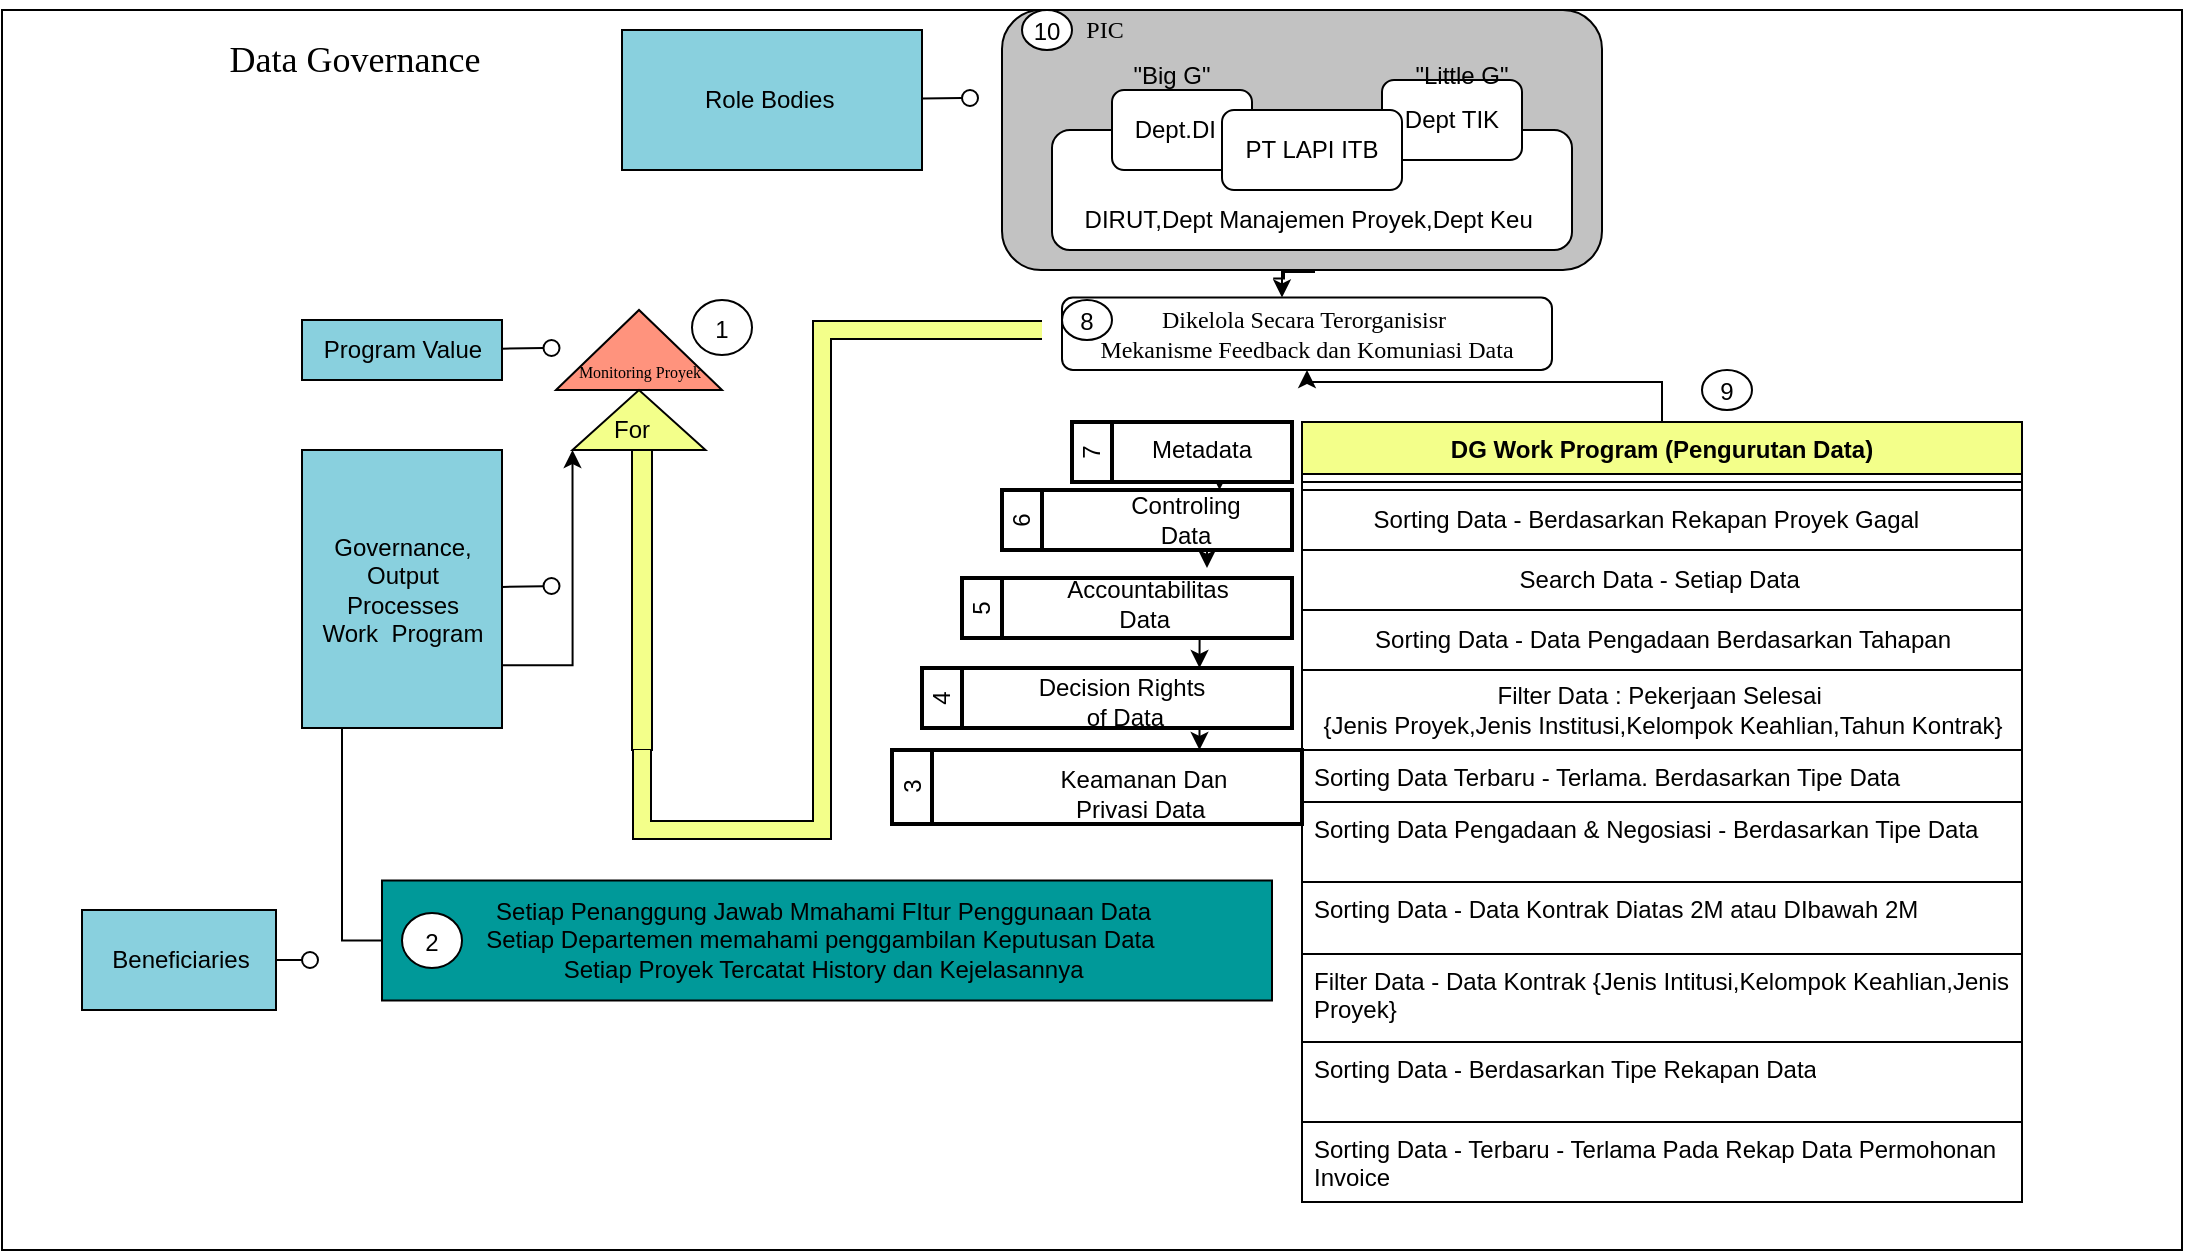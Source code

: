 <mxfile version="24.9.0">
  <diagram name="Page-1" id="YjU8-zHaeqy098PbflD1">
    <mxGraphModel dx="1880" dy="764" grid="1" gridSize="10" guides="1" tooltips="1" connect="1" arrows="1" fold="1" page="1" pageScale="1" pageWidth="850" pageHeight="1100" math="0" shadow="0">
      <root>
        <mxCell id="0" />
        <mxCell id="1" parent="0" />
        <mxCell id="8Xkw_pBzQrpl9iHLKD2P-1" value="&lt;font style=&quot;font-size: 18px;&quot; face=&quot;Times New Roman&quot;&gt;Data Governance&lt;/font&gt;" style="text;html=1;align=center;verticalAlign=middle;whiteSpace=wrap;rounded=0;" parent="1" vertex="1">
          <mxGeometry x="220" y="430" width="133" height="50" as="geometry" />
        </mxCell>
        <mxCell id="8Xkw_pBzQrpl9iHLKD2P-3" value="" style="verticalLabelPosition=bottom;verticalAlign=top;html=1;shape=mxgraph.basic.acute_triangle;dx=0.5;fillColor=#FF937D;" parent="1" vertex="1">
          <mxGeometry x="387" y="580" width="83" height="40" as="geometry" />
        </mxCell>
        <mxCell id="8Xkw_pBzQrpl9iHLKD2P-4" value="&lt;font face=&quot;Times New Roman&quot; style=&quot;font-size: 8px;&quot;&gt;Monitoring Proyek&lt;/font&gt;" style="text;html=1;align=center;verticalAlign=middle;whiteSpace=wrap;rounded=0;fillColor=#FF8A66;strokeColor=#000000;" parent="1" vertex="1">
          <mxGeometry x="388.75" y="610" width="79.5" as="geometry" />
        </mxCell>
        <mxCell id="8Xkw_pBzQrpl9iHLKD2P-11" value="" style="verticalLabelPosition=bottom;verticalAlign=top;html=1;shape=mxgraph.basic.acute_triangle;dx=0.5;fillColor=#F3FF8A;" parent="1" vertex="1">
          <mxGeometry x="395.25" y="620" width="66.5" height="30" as="geometry" />
        </mxCell>
        <mxCell id="8Xkw_pBzQrpl9iHLKD2P-17" value="" style="html=1;points=[[0,0,0,0,5],[0,1,0,0,-5],[1,0,0,0,5],[1,1,0,0,-5]];perimeter=orthogonalPerimeter;outlineConnect=0;targetShapes=umlLifeline;portConstraint=eastwest;newEdgeStyle={&quot;curved&quot;:0,&quot;rounded&quot;:0};fillColor=#F3FF8A;" parent="1" vertex="1">
          <mxGeometry x="425" y="650" width="10" height="150" as="geometry" />
        </mxCell>
        <mxCell id="8Xkw_pBzQrpl9iHLKD2P-26" value="" style="shape=filledEdge;curved=0;rounded=0;fixDash=1;endArrow=none;strokeWidth=10;fillColor=#F3FF8A;edgeStyle=orthogonalEdgeStyle;html=1;" parent="1" source="8Xkw_pBzQrpl9iHLKD2P-17" edge="1">
          <mxGeometry width="60" height="40" relative="1" as="geometry">
            <mxPoint x="430" y="810" as="sourcePoint" />
            <mxPoint x="630" y="590" as="targetPoint" />
            <Array as="points">
              <mxPoint x="430" y="840" />
              <mxPoint x="520" y="840" />
              <mxPoint x="520" y="590" />
            </Array>
          </mxGeometry>
        </mxCell>
        <mxCell id="8Xkw_pBzQrpl9iHLKD2P-28" value="Dikelola Secara Terorganisisr&amp;nbsp;&lt;br&gt;Mekanisme Feedback dan Komuniasi Data" style="rounded=1;whiteSpace=wrap;html=1;fontFamily=Times New Roman;" parent="1" vertex="1">
          <mxGeometry x="640" y="573.75" width="245" height="36.25" as="geometry" />
        </mxCell>
        <mxCell id="8Xkw_pBzQrpl9iHLKD2P-35" value="" style="edgeStyle=orthogonalEdgeStyle;rounded=0;orthogonalLoop=1;jettySize=auto;html=1;exitX=0.452;exitY=1.033;exitDx=0;exitDy=0;exitPerimeter=0;" parent="1" source="8Xkw_pBzQrpl9iHLKD2P-30" target="8Xkw_pBzQrpl9iHLKD2P-28" edge="1">
          <mxGeometry relative="1" as="geometry">
            <mxPoint x="765" y="540" as="sourcePoint" />
            <Array as="points">
              <mxPoint x="751" y="540" />
              <mxPoint x="766" y="540" />
              <mxPoint x="766" y="561" />
              <mxPoint x="750" y="561" />
            </Array>
          </mxGeometry>
        </mxCell>
        <mxCell id="8Xkw_pBzQrpl9iHLKD2P-30" value="" style="rounded=1;whiteSpace=wrap;html=1;fillColor=#C2C2C2;" parent="1" vertex="1">
          <mxGeometry x="610" y="430" width="300" height="130" as="geometry" />
        </mxCell>
        <mxCell id="8Xkw_pBzQrpl9iHLKD2P-60" style="edgeStyle=orthogonalEdgeStyle;rounded=0;orthogonalLoop=1;jettySize=auto;html=1;exitX=0.5;exitY=0;exitDx=0;exitDy=0;entryX=0.5;entryY=0;entryDx=0;entryDy=0;" parent="1" source="8Xkw_pBzQrpl9iHLKD2P-31" target="8Xkw_pBzQrpl9iHLKD2P-34" edge="1">
          <mxGeometry relative="1" as="geometry" />
        </mxCell>
        <mxCell id="8Xkw_pBzQrpl9iHLKD2P-31" value="&lt;div&gt;&lt;br&gt;&lt;/div&gt;&lt;div&gt;&lt;br&gt;&lt;/div&gt;&lt;div&gt;DIRUT,Dept Manajemen Proyek,Dept Keu&amp;nbsp;&lt;/div&gt;" style="rounded=1;whiteSpace=wrap;html=1;" parent="1" vertex="1">
          <mxGeometry x="635" y="490" width="260" height="60" as="geometry" />
        </mxCell>
        <mxCell id="8Xkw_pBzQrpl9iHLKD2P-32" value="Dept.DI&amp;nbsp;&amp;nbsp;" style="rounded=1;whiteSpace=wrap;html=1;" parent="1" vertex="1">
          <mxGeometry x="665" y="470" width="70" height="40" as="geometry" />
        </mxCell>
        <mxCell id="8Xkw_pBzQrpl9iHLKD2P-33" value="Dept TIK" style="rounded=1;whiteSpace=wrap;html=1;" parent="1" vertex="1">
          <mxGeometry x="800" y="465" width="70" height="40" as="geometry" />
        </mxCell>
        <mxCell id="8Xkw_pBzQrpl9iHLKD2P-34" value="PT LAPI ITB" style="rounded=1;whiteSpace=wrap;html=1;" parent="1" vertex="1">
          <mxGeometry x="720" y="480" width="90" height="40" as="geometry" />
        </mxCell>
        <mxCell id="8Xkw_pBzQrpl9iHLKD2P-53" style="edgeStyle=orthogonalEdgeStyle;rounded=0;orthogonalLoop=1;jettySize=auto;html=1;exitX=0.5;exitY=0;exitDx=0;exitDy=0;" parent="1" source="8Xkw_pBzQrpl9iHLKD2P-38" target="8Xkw_pBzQrpl9iHLKD2P-28" edge="1">
          <mxGeometry relative="1" as="geometry" />
        </mxCell>
        <mxCell id="8Xkw_pBzQrpl9iHLKD2P-38" value="DG Work Program (Pengurutan Data)" style="swimlane;fontStyle=1;align=center;verticalAlign=top;childLayout=stackLayout;horizontal=1;startSize=26;horizontalStack=0;resizeParent=1;resizeParentMax=0;resizeLast=0;collapsible=1;marginBottom=0;whiteSpace=wrap;html=1;fillColor=#F3FF8A;" parent="1" vertex="1">
          <mxGeometry x="760" y="636" width="360" height="390" as="geometry">
            <mxRectangle x="760" y="636" width="100" height="30" as="alternateBounds" />
          </mxGeometry>
        </mxCell>
        <mxCell id="aRoDKcgYvZoyDMEqq8Cw-15" style="line;strokeWidth=1;fillColor=none;align=left;verticalAlign=middle;spacingTop=-1;spacingLeft=3;spacingRight=3;rotatable=0;labelPosition=right;points=[];portConstraint=eastwest;strokeColor=inherit;" vertex="1" parent="8Xkw_pBzQrpl9iHLKD2P-38">
          <mxGeometry y="26" width="360" height="8" as="geometry" />
        </mxCell>
        <mxCell id="aRoDKcgYvZoyDMEqq8Cw-11" value="Sorting Data - Berdasarkan Rekapan Proyek Gagal&amp;nbsp; &amp;nbsp; &amp;nbsp;" style="text;html=1;align=center;verticalAlign=middle;resizable=0;points=[];autosize=1;strokeColor=default;fillColor=none;" vertex="1" parent="8Xkw_pBzQrpl9iHLKD2P-38">
          <mxGeometry y="34" width="360" height="30" as="geometry" />
        </mxCell>
        <mxCell id="aRoDKcgYvZoyDMEqq8Cw-8" value="Search Data - Setiap Data&amp;nbsp;" style="text;html=1;align=center;verticalAlign=middle;resizable=0;points=[];autosize=1;strokeColor=default;fillColor=none;" vertex="1" parent="8Xkw_pBzQrpl9iHLKD2P-38">
          <mxGeometry y="64" width="360" height="30" as="geometry" />
        </mxCell>
        <mxCell id="aRoDKcgYvZoyDMEqq8Cw-10" value="Sorting Data - Data Pengadaan Berdasarkan Tahapan" style="text;html=1;align=center;verticalAlign=middle;resizable=0;points=[];autosize=1;strokeColor=default;fillColor=none;" vertex="1" parent="8Xkw_pBzQrpl9iHLKD2P-38">
          <mxGeometry y="94" width="360" height="30" as="geometry" />
        </mxCell>
        <mxCell id="aRoDKcgYvZoyDMEqq8Cw-13" value="Filter Data : Pekerjaan Selesai&amp;nbsp;&lt;div&gt;{Jenis Proyek,Jenis Institusi,Kelompok Keahlian,Tahun Kontrak}&lt;/div&gt;" style="text;html=1;align=center;verticalAlign=middle;resizable=0;points=[];autosize=1;strokeColor=none;fillColor=none;" vertex="1" parent="8Xkw_pBzQrpl9iHLKD2P-38">
          <mxGeometry y="124" width="360" height="40" as="geometry" />
        </mxCell>
        <mxCell id="8Xkw_pBzQrpl9iHLKD2P-42" value="Sorting Data Terbaru - Terlama. Berdasarkan Tipe Data&amp;nbsp;" style="text;strokeColor=default;fillColor=none;align=left;verticalAlign=top;spacingLeft=4;spacingRight=4;overflow=hidden;rotatable=0;points=[[0,0.5],[1,0.5]];portConstraint=eastwest;whiteSpace=wrap;html=1;strokeWidth=1;" parent="8Xkw_pBzQrpl9iHLKD2P-38" vertex="1">
          <mxGeometry y="164" width="360" height="26" as="geometry" />
        </mxCell>
        <mxCell id="8Xkw_pBzQrpl9iHLKD2P-43" value="Sorting Data Pengadaan &amp;amp; Negosiasi - Berdasarkan Tipe Data&amp;nbsp;" style="text;align=left;verticalAlign=top;spacingLeft=4;spacingRight=4;overflow=hidden;rotatable=0;points=[[0,0.5],[1,0.5]];portConstraint=eastwest;whiteSpace=wrap;html=1;strokeWidth=1;strokeColor=default;" parent="8Xkw_pBzQrpl9iHLKD2P-38" vertex="1">
          <mxGeometry y="190" width="360" height="40" as="geometry" />
        </mxCell>
        <mxCell id="8Xkw_pBzQrpl9iHLKD2P-41" value="Sorting Data - Data Kontrak Diatas 2M atau DIbawah 2M" style="text;strokeColor=default;fillColor=none;align=left;verticalAlign=top;spacingLeft=4;spacingRight=4;overflow=hidden;rotatable=0;points=[[0,0.5],[1,0.5]];portConstraint=eastwest;whiteSpace=wrap;html=1;strokeWidth=1;" parent="8Xkw_pBzQrpl9iHLKD2P-38" vertex="1">
          <mxGeometry y="230" width="360" height="36" as="geometry" />
        </mxCell>
        <mxCell id="aRoDKcgYvZoyDMEqq8Cw-6" value="Filter Data - Data Kontrak {Jenis Intitusi,Kelompok Keahlian,Jenis Proyek}" style="text;strokeColor=default;fillColor=none;align=left;verticalAlign=top;spacingLeft=4;spacingRight=4;overflow=hidden;rotatable=0;points=[[0,0.5],[1,0.5]];portConstraint=eastwest;whiteSpace=wrap;html=1;strokeWidth=1;" vertex="1" parent="8Xkw_pBzQrpl9iHLKD2P-38">
          <mxGeometry y="266" width="360" height="44" as="geometry" />
        </mxCell>
        <mxCell id="aRoDKcgYvZoyDMEqq8Cw-20" value="Sorting Data - Berdasarkan Tipe Rekapan Data" style="text;strokeColor=default;fillColor=none;align=left;verticalAlign=top;spacingLeft=4;spacingRight=4;overflow=hidden;rotatable=0;points=[[0,0.5],[1,0.5]];portConstraint=eastwest;whiteSpace=wrap;html=1;strokeWidth=1;" vertex="1" parent="8Xkw_pBzQrpl9iHLKD2P-38">
          <mxGeometry y="310" width="360" height="40" as="geometry" />
        </mxCell>
        <mxCell id="8Xkw_pBzQrpl9iHLKD2P-44" value="Sorting Data - Terbaru - Terlama Pada Rekap Data Permohonan Invoice&amp;nbsp;" style="text;strokeColor=none;fillColor=none;align=left;verticalAlign=top;spacingLeft=4;spacingRight=4;overflow=hidden;rotatable=0;points=[[0,0.5],[1,0.5]];portConstraint=eastwest;whiteSpace=wrap;html=1;strokeWidth=1;" parent="8Xkw_pBzQrpl9iHLKD2P-38" vertex="1">
          <mxGeometry y="350" width="360" height="40" as="geometry" />
        </mxCell>
        <mxCell id="8Xkw_pBzQrpl9iHLKD2P-54" style="edgeStyle=orthogonalEdgeStyle;rounded=0;orthogonalLoop=1;jettySize=auto;html=1;exitX=0.5;exitY=1;exitDx=0;exitDy=0;entryX=0.75;entryY=0;entryDx=0;entryDy=0;" parent="1" source="8Xkw_pBzQrpl9iHLKD2P-46" target="8Xkw_pBzQrpl9iHLKD2P-47" edge="1">
          <mxGeometry relative="1" as="geometry" />
        </mxCell>
        <mxCell id="8Xkw_pBzQrpl9iHLKD2P-46" value="7" style="swimlane;html=1;startSize=20;fontStyle=0;collapsible=0;horizontal=0;swimlaneLine=1;swimlaneFillColor=#ffffff;strokeWidth=2;whiteSpace=wrap;" parent="1" vertex="1">
          <mxGeometry x="645" y="636" width="110" height="30" as="geometry" />
        </mxCell>
        <mxCell id="aRoDKcgYvZoyDMEqq8Cw-26" value="Metadata" style="text;html=1;align=center;verticalAlign=middle;whiteSpace=wrap;rounded=0;" vertex="1" parent="8Xkw_pBzQrpl9iHLKD2P-46">
          <mxGeometry x="35" y="-1" width="60" height="30" as="geometry" />
        </mxCell>
        <mxCell id="8Xkw_pBzQrpl9iHLKD2P-47" value="6" style="swimlane;html=1;startSize=20;fontStyle=0;collapsible=0;horizontal=0;swimlaneLine=1;swimlaneFillColor=#ffffff;strokeWidth=2;whiteSpace=wrap;" parent="1" vertex="1">
          <mxGeometry x="610" y="670" width="145" height="30" as="geometry" />
        </mxCell>
        <mxCell id="aRoDKcgYvZoyDMEqq8Cw-31" value="Controling Data" style="text;html=1;align=center;verticalAlign=middle;whiteSpace=wrap;rounded=0;" vertex="1" parent="8Xkw_pBzQrpl9iHLKD2P-47">
          <mxGeometry x="60" width="63.75" height="30" as="geometry" />
        </mxCell>
        <mxCell id="8Xkw_pBzQrpl9iHLKD2P-56" style="edgeStyle=orthogonalEdgeStyle;rounded=0;orthogonalLoop=1;jettySize=auto;html=1;exitX=0.75;exitY=1;exitDx=0;exitDy=0;entryX=0.75;entryY=0;entryDx=0;entryDy=0;" parent="1" source="8Xkw_pBzQrpl9iHLKD2P-48" target="8Xkw_pBzQrpl9iHLKD2P-49" edge="1">
          <mxGeometry relative="1" as="geometry" />
        </mxCell>
        <mxCell id="8Xkw_pBzQrpl9iHLKD2P-48" value="5" style="swimlane;html=1;startSize=20;fontStyle=0;collapsible=0;horizontal=0;swimlaneLine=1;swimlaneFillColor=#ffffff;strokeWidth=2;whiteSpace=wrap;" parent="1" vertex="1">
          <mxGeometry x="590" y="714" width="165" height="30" as="geometry" />
        </mxCell>
        <mxCell id="aRoDKcgYvZoyDMEqq8Cw-35" value="Accountabilitas Data&amp;nbsp;" style="text;html=1;align=center;verticalAlign=middle;whiteSpace=wrap;rounded=0;" vertex="1" parent="8Xkw_pBzQrpl9iHLKD2P-48">
          <mxGeometry x="62.5" y="-5" width="60" height="35" as="geometry" />
        </mxCell>
        <mxCell id="8Xkw_pBzQrpl9iHLKD2P-57" style="edgeStyle=orthogonalEdgeStyle;rounded=0;orthogonalLoop=1;jettySize=auto;html=1;exitX=0.75;exitY=1;exitDx=0;exitDy=0;entryX=0.75;entryY=0;entryDx=0;entryDy=0;" parent="1" source="8Xkw_pBzQrpl9iHLKD2P-49" target="8Xkw_pBzQrpl9iHLKD2P-50" edge="1">
          <mxGeometry relative="1" as="geometry" />
        </mxCell>
        <mxCell id="8Xkw_pBzQrpl9iHLKD2P-49" value="4" style="swimlane;html=1;startSize=20;fontStyle=0;collapsible=0;horizontal=0;swimlaneLine=1;swimlaneFillColor=#ffffff;strokeWidth=2;whiteSpace=wrap;" parent="1" vertex="1">
          <mxGeometry x="570" y="759" width="185" height="30" as="geometry" />
        </mxCell>
        <mxCell id="aRoDKcgYvZoyDMEqq8Cw-36" value="&lt;br&gt;Decision Rights&lt;br&gt;&amp;nbsp;of Data" style="text;html=1;align=center;verticalAlign=middle;whiteSpace=wrap;rounded=0;" vertex="1" parent="8Xkw_pBzQrpl9iHLKD2P-49">
          <mxGeometry x="50" width="100" height="20" as="geometry" />
        </mxCell>
        <mxCell id="8Xkw_pBzQrpl9iHLKD2P-50" value="3" style="swimlane;html=1;startSize=20;fontStyle=0;collapsible=0;horizontal=0;swimlaneLine=1;swimlaneFillColor=#ffffff;strokeWidth=2;whiteSpace=wrap;" parent="1" vertex="1">
          <mxGeometry x="555" y="800" width="205" height="37" as="geometry" />
        </mxCell>
        <mxCell id="aRoDKcgYvZoyDMEqq8Cw-37" value="Keamanan Dan Privasi Data&amp;nbsp;" style="text;html=1;align=center;verticalAlign=middle;whiteSpace=wrap;rounded=0;" vertex="1" parent="8Xkw_pBzQrpl9iHLKD2P-50">
          <mxGeometry x="70" y="7" width="111.88" height="30" as="geometry" />
        </mxCell>
        <mxCell id="8Xkw_pBzQrpl9iHLKD2P-51" value="Setiap Penanggung Jawab Mmahami FItur Penggunaan Data&amp;nbsp;&lt;br&gt;Setiap Departemen memahami penggambilan Keputusan Data&amp;nbsp;&amp;nbsp;&lt;br&gt;Setiap Proyek Tercatat History dan Kejelasannya&amp;nbsp;" style="rounded=0;whiteSpace=wrap;html=1;fillColor=#009999;" parent="1" vertex="1">
          <mxGeometry x="300" y="865.25" width="445" height="60" as="geometry" />
        </mxCell>
        <mxCell id="8Xkw_pBzQrpl9iHLKD2P-58" style="edgeStyle=orthogonalEdgeStyle;rounded=0;orthogonalLoop=1;jettySize=auto;html=1;exitX=0;exitY=0.5;exitDx=0;exitDy=0;entryX=0;entryY=1;entryDx=0;entryDy=0;entryPerimeter=0;" parent="1" source="8Xkw_pBzQrpl9iHLKD2P-51" target="8Xkw_pBzQrpl9iHLKD2P-11" edge="1">
          <mxGeometry relative="1" as="geometry" />
        </mxCell>
        <mxCell id="8Xkw_pBzQrpl9iHLKD2P-61" value="For" style="text;html=1;align=center;verticalAlign=middle;whiteSpace=wrap;rounded=0;" parent="1" vertex="1">
          <mxGeometry x="400" y="630" width="50" height="20" as="geometry" />
        </mxCell>
        <mxCell id="8Xkw_pBzQrpl9iHLKD2P-63" value="Program Value" style="html=1;rounded=0;fillColor=#89D0DE;" parent="1" vertex="1">
          <mxGeometry x="260" y="585" width="100" height="30" as="geometry" />
        </mxCell>
        <mxCell id="8Xkw_pBzQrpl9iHLKD2P-64" value="" style="endArrow=none;html=1;rounded=0;align=center;verticalAlign=top;endFill=0;labelBackgroundColor=none;endSize=2;" parent="1" source="8Xkw_pBzQrpl9iHLKD2P-63" target="8Xkw_pBzQrpl9iHLKD2P-65" edge="1">
          <mxGeometry relative="1" as="geometry" />
        </mxCell>
        <mxCell id="8Xkw_pBzQrpl9iHLKD2P-65" value="" style="ellipse;html=1;fontSize=11;align=center;fillColor=none;points=[];aspect=fixed;resizable=0;verticalAlign=bottom;labelPosition=center;verticalLabelPosition=top;flipH=1;" parent="1" vertex="1">
          <mxGeometry x="380.75" y="595" width="8" height="8" as="geometry" />
        </mxCell>
        <mxCell id="8Xkw_pBzQrpl9iHLKD2P-70" value="Governance,&lt;br&gt;Output&lt;br&gt;Processes&lt;br&gt;Work&amp;nbsp; Program" style="html=1;rounded=0;fillColor=#89D0DE;" parent="1" vertex="1">
          <mxGeometry x="260" y="650" width="100" height="139" as="geometry" />
        </mxCell>
        <mxCell id="8Xkw_pBzQrpl9iHLKD2P-71" value="" style="endArrow=none;html=1;rounded=0;align=center;verticalAlign=top;endFill=0;labelBackgroundColor=none;endSize=2;" parent="1" source="8Xkw_pBzQrpl9iHLKD2P-70" target="8Xkw_pBzQrpl9iHLKD2P-72" edge="1">
          <mxGeometry relative="1" as="geometry" />
        </mxCell>
        <mxCell id="8Xkw_pBzQrpl9iHLKD2P-72" value="" style="ellipse;html=1;fontSize=11;align=center;fillColor=none;points=[];aspect=fixed;resizable=0;verticalAlign=bottom;labelPosition=center;verticalLabelPosition=top;flipH=1;" parent="1" vertex="1">
          <mxGeometry x="380.75" y="714" width="8" height="8" as="geometry" />
        </mxCell>
        <mxCell id="8Xkw_pBzQrpl9iHLKD2P-75" value="Beneficiaries" style="html=1;rounded=0;fillColor=#89D0DE;" parent="1" vertex="1">
          <mxGeometry x="150" y="880" width="97" height="50" as="geometry" />
        </mxCell>
        <mxCell id="8Xkw_pBzQrpl9iHLKD2P-76" value="" style="endArrow=none;html=1;rounded=0;align=center;verticalAlign=top;endFill=0;labelBackgroundColor=none;endSize=2;" parent="1" source="8Xkw_pBzQrpl9iHLKD2P-75" target="8Xkw_pBzQrpl9iHLKD2P-77" edge="1">
          <mxGeometry relative="1" as="geometry" />
        </mxCell>
        <mxCell id="8Xkw_pBzQrpl9iHLKD2P-77" value="" style="ellipse;html=1;fontSize=11;align=center;fillColor=none;points=[];aspect=fixed;resizable=0;verticalAlign=bottom;labelPosition=center;verticalLabelPosition=top;flipH=1;" parent="1" vertex="1">
          <mxGeometry x="260" y="901" width="8" height="8" as="geometry" />
        </mxCell>
        <mxCell id="8Xkw_pBzQrpl9iHLKD2P-78" value="Role Bodies&amp;nbsp;" style="html=1;rounded=0;fillColor=#89D0DE;" parent="1" vertex="1">
          <mxGeometry x="420" y="440" width="150" height="70" as="geometry" />
        </mxCell>
        <mxCell id="8Xkw_pBzQrpl9iHLKD2P-79" value="" style="endArrow=none;html=1;rounded=0;align=center;verticalAlign=top;endFill=0;labelBackgroundColor=none;endSize=2;" parent="1" source="8Xkw_pBzQrpl9iHLKD2P-78" target="8Xkw_pBzQrpl9iHLKD2P-80" edge="1">
          <mxGeometry relative="1" as="geometry" />
        </mxCell>
        <mxCell id="8Xkw_pBzQrpl9iHLKD2P-80" value="" style="ellipse;html=1;fontSize=11;align=center;fillColor=none;points=[];aspect=fixed;resizable=0;verticalAlign=bottom;labelPosition=center;verticalLabelPosition=top;flipH=1;" parent="1" vertex="1">
          <mxGeometry x="590" y="470" width="8" height="8" as="geometry" />
        </mxCell>
        <mxCell id="8Xkw_pBzQrpl9iHLKD2P-81" value="10" style="ellipse;" parent="1" vertex="1">
          <mxGeometry x="620" y="430" width="25" height="20" as="geometry" />
        </mxCell>
        <mxCell id="8Xkw_pBzQrpl9iHLKD2P-82" value="8" style="ellipse;" parent="1" vertex="1">
          <mxGeometry x="640" y="575" width="25" height="20" as="geometry" />
        </mxCell>
        <mxCell id="8Xkw_pBzQrpl9iHLKD2P-83" value="9" style="ellipse;" parent="1" vertex="1">
          <mxGeometry x="960" y="610" width="25" height="20" as="geometry" />
        </mxCell>
        <mxCell id="8Xkw_pBzQrpl9iHLKD2P-91" value="2" style="ellipse;" parent="1" vertex="1">
          <mxGeometry x="310" y="881.5" width="30" height="27.5" as="geometry" />
        </mxCell>
        <mxCell id="8Xkw_pBzQrpl9iHLKD2P-92" value="1" style="ellipse;" parent="1" vertex="1">
          <mxGeometry x="455" y="575" width="30" height="27.5" as="geometry" />
        </mxCell>
        <mxCell id="aRoDKcgYvZoyDMEqq8Cw-1" value="&lt;font face=&quot;Times New Roman&quot;&gt;PIC&amp;nbsp;&lt;/font&gt;" style="text;html=1;align=center;verticalAlign=middle;whiteSpace=wrap;rounded=0;" vertex="1" parent="1">
          <mxGeometry x="632.5" y="425" width="60" height="30" as="geometry" />
        </mxCell>
        <mxCell id="aRoDKcgYvZoyDMEqq8Cw-3" value="&quot;Big G&quot;" style="text;html=1;align=center;verticalAlign=middle;whiteSpace=wrap;rounded=0;" vertex="1" parent="1">
          <mxGeometry x="665" y="448" width="60" height="30" as="geometry" />
        </mxCell>
        <mxCell id="aRoDKcgYvZoyDMEqq8Cw-4" value="&quot;Little G&quot;" style="text;html=1;align=center;verticalAlign=middle;whiteSpace=wrap;rounded=0;" vertex="1" parent="1">
          <mxGeometry x="810" y="448" width="60" height="30" as="geometry" />
        </mxCell>
        <mxCell id="aRoDKcgYvZoyDMEqq8Cw-38" style="edgeStyle=orthogonalEdgeStyle;rounded=0;orthogonalLoop=1;jettySize=auto;html=1;exitX=0.75;exitY=1;exitDx=0;exitDy=0;entryX=1;entryY=0;entryDx=0;entryDy=0;" edge="1" parent="1" source="aRoDKcgYvZoyDMEqq8Cw-31" target="aRoDKcgYvZoyDMEqq8Cw-35">
          <mxGeometry relative="1" as="geometry">
            <Array as="points">
              <mxPoint x="712" y="700" />
            </Array>
          </mxGeometry>
        </mxCell>
        <mxCell id="aRoDKcgYvZoyDMEqq8Cw-39" value="" style="rounded=0;whiteSpace=wrap;html=1;fillColor=none;" vertex="1" parent="1">
          <mxGeometry x="110" y="430" width="1090" height="620" as="geometry" />
        </mxCell>
      </root>
    </mxGraphModel>
  </diagram>
</mxfile>

